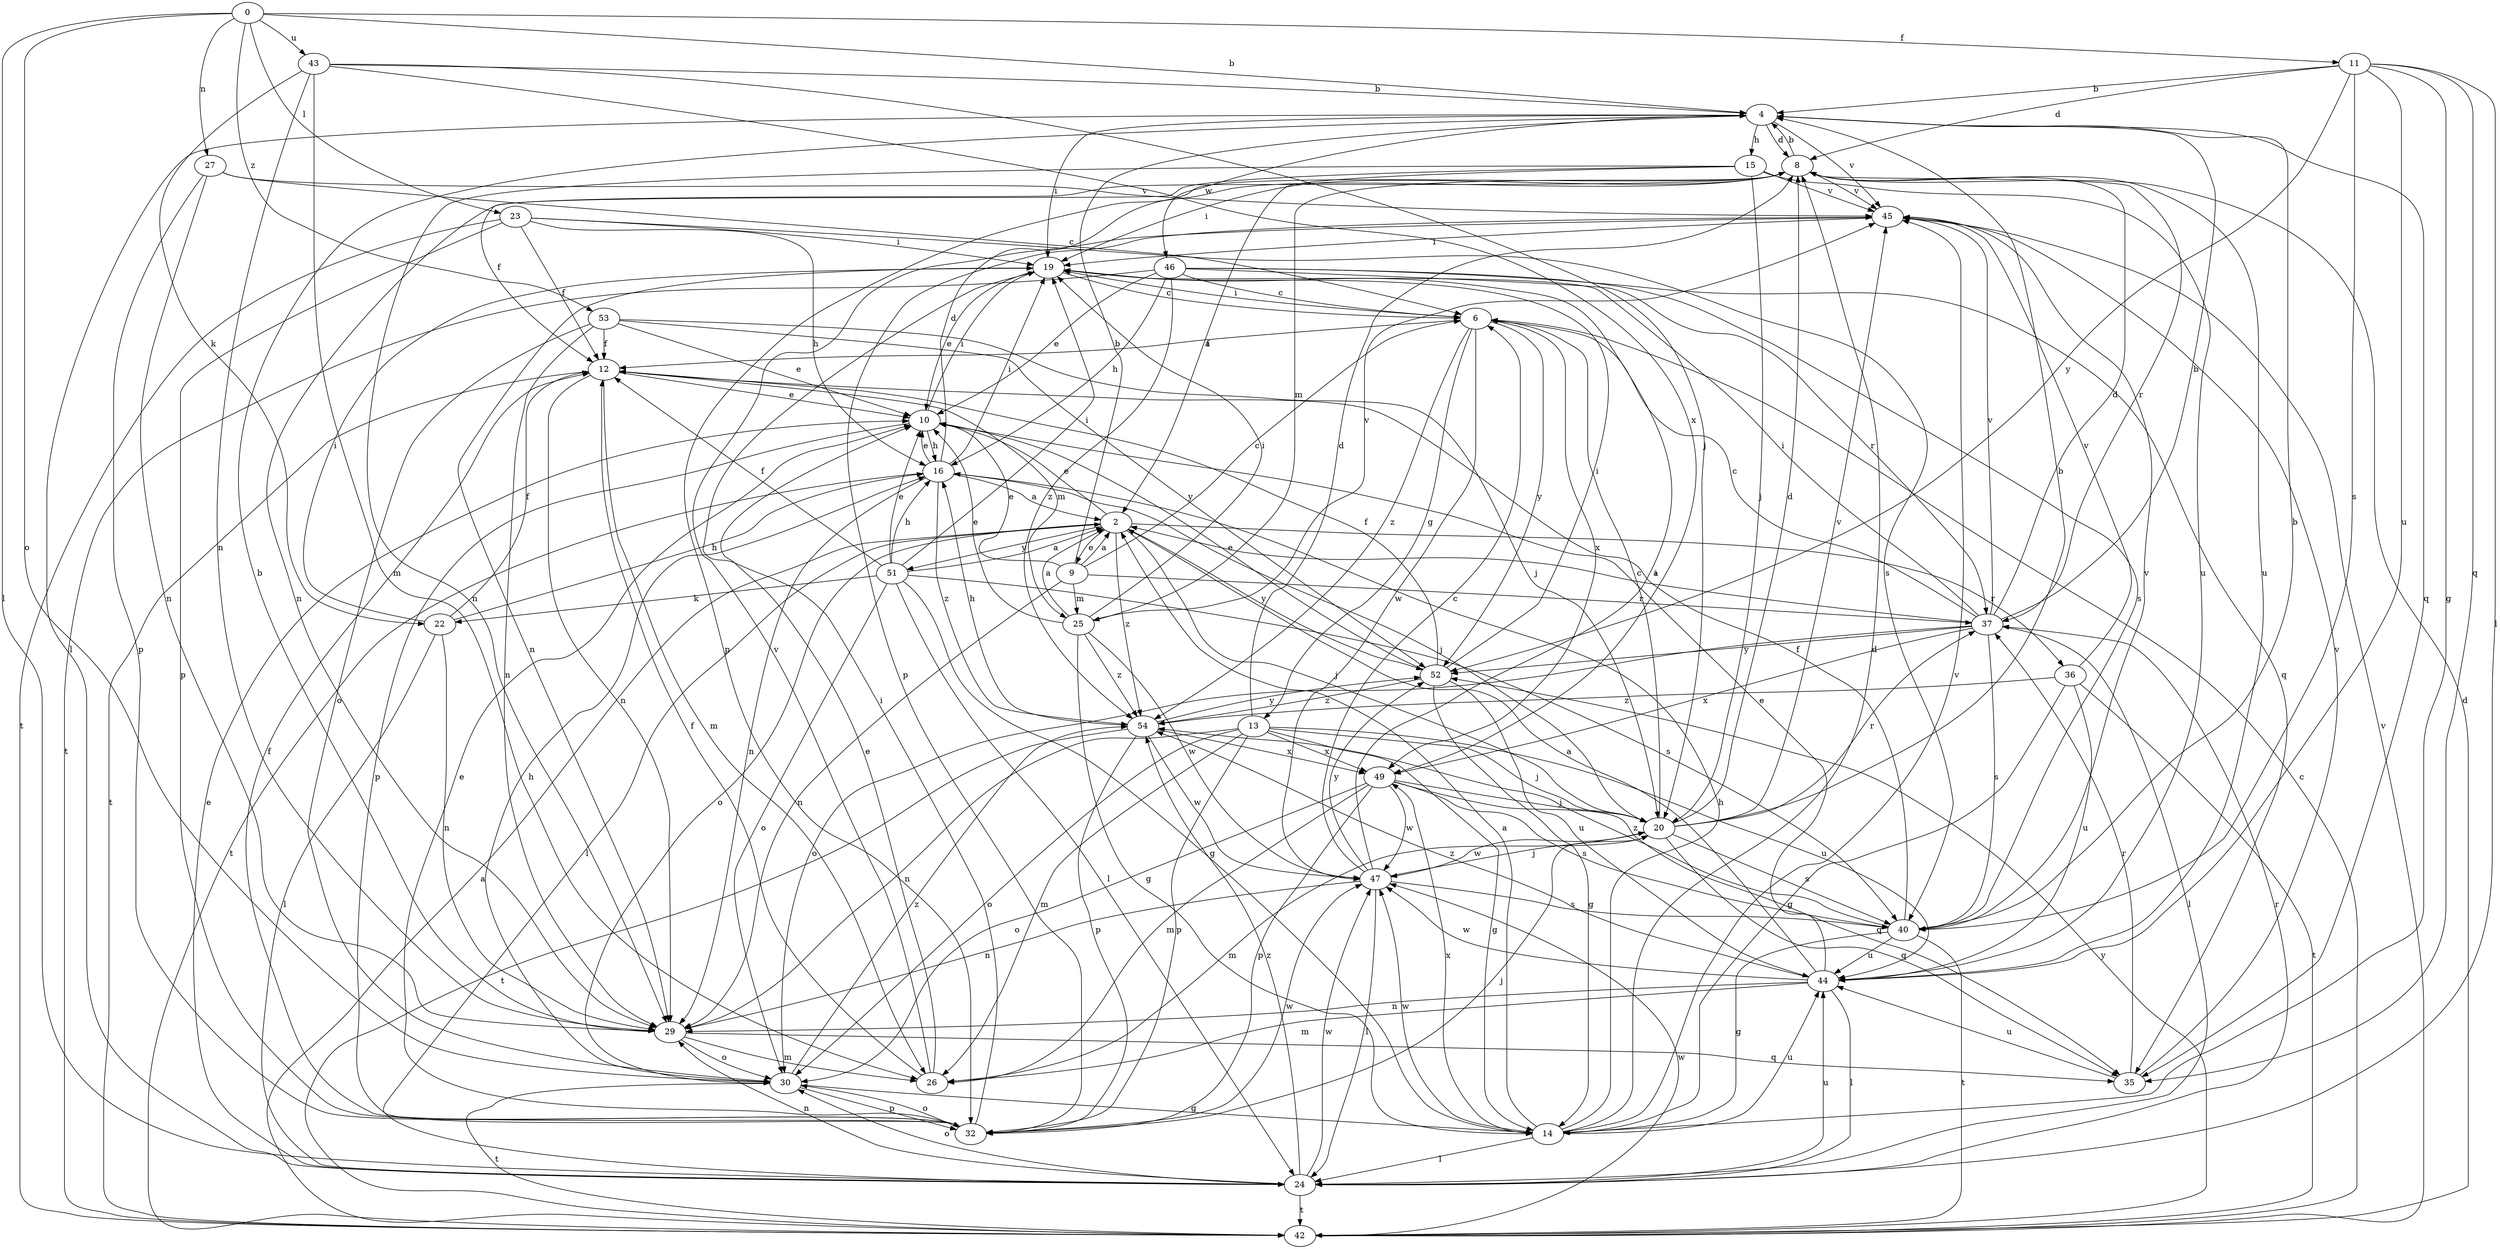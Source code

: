 strict digraph  {
0;
2;
4;
6;
8;
9;
10;
11;
12;
13;
14;
15;
16;
19;
20;
22;
23;
24;
25;
26;
27;
29;
30;
32;
35;
36;
37;
40;
42;
43;
44;
45;
46;
47;
49;
51;
52;
53;
54;
0 -> 4  [label=b];
0 -> 11  [label=f];
0 -> 23  [label=l];
0 -> 24  [label=l];
0 -> 27  [label=n];
0 -> 30  [label=o];
0 -> 43  [label=u];
0 -> 53  [label=z];
2 -> 9  [label=e];
2 -> 10  [label=e];
2 -> 20  [label=j];
2 -> 24  [label=l];
2 -> 30  [label=o];
2 -> 36  [label=r];
2 -> 51  [label=y];
2 -> 52  [label=y];
2 -> 54  [label=z];
4 -> 8  [label=d];
4 -> 15  [label=h];
4 -> 19  [label=i];
4 -> 24  [label=l];
4 -> 35  [label=q];
4 -> 45  [label=v];
4 -> 46  [label=w];
6 -> 12  [label=f];
6 -> 13  [label=g];
6 -> 19  [label=i];
6 -> 47  [label=w];
6 -> 49  [label=x];
6 -> 52  [label=y];
6 -> 54  [label=z];
8 -> 4  [label=b];
8 -> 19  [label=i];
8 -> 25  [label=m];
8 -> 29  [label=n];
8 -> 32  [label=p];
8 -> 37  [label=r];
8 -> 44  [label=u];
8 -> 45  [label=v];
9 -> 2  [label=a];
9 -> 4  [label=b];
9 -> 6  [label=c];
9 -> 10  [label=e];
9 -> 25  [label=m];
9 -> 29  [label=n];
9 -> 37  [label=r];
10 -> 16  [label=h];
10 -> 19  [label=i];
10 -> 32  [label=p];
11 -> 4  [label=b];
11 -> 8  [label=d];
11 -> 14  [label=g];
11 -> 24  [label=l];
11 -> 35  [label=q];
11 -> 40  [label=s];
11 -> 44  [label=u];
11 -> 52  [label=y];
12 -> 10  [label=e];
12 -> 25  [label=m];
12 -> 26  [label=m];
12 -> 29  [label=n];
12 -> 42  [label=t];
13 -> 8  [label=d];
13 -> 14  [label=g];
13 -> 20  [label=j];
13 -> 26  [label=m];
13 -> 29  [label=n];
13 -> 30  [label=o];
13 -> 32  [label=p];
13 -> 44  [label=u];
13 -> 49  [label=x];
14 -> 2  [label=a];
14 -> 8  [label=d];
14 -> 16  [label=h];
14 -> 24  [label=l];
14 -> 44  [label=u];
14 -> 45  [label=v];
14 -> 47  [label=w];
14 -> 49  [label=x];
15 -> 2  [label=a];
15 -> 12  [label=f];
15 -> 20  [label=j];
15 -> 29  [label=n];
15 -> 44  [label=u];
15 -> 45  [label=v];
16 -> 2  [label=a];
16 -> 8  [label=d];
16 -> 10  [label=e];
16 -> 19  [label=i];
16 -> 20  [label=j];
16 -> 29  [label=n];
16 -> 42  [label=t];
16 -> 54  [label=z];
19 -> 6  [label=c];
19 -> 10  [label=e];
19 -> 29  [label=n];
20 -> 4  [label=b];
20 -> 6  [label=c];
20 -> 8  [label=d];
20 -> 26  [label=m];
20 -> 35  [label=q];
20 -> 37  [label=r];
20 -> 40  [label=s];
20 -> 45  [label=v];
20 -> 47  [label=w];
22 -> 12  [label=f];
22 -> 16  [label=h];
22 -> 19  [label=i];
22 -> 24  [label=l];
22 -> 29  [label=n];
23 -> 12  [label=f];
23 -> 16  [label=h];
23 -> 19  [label=i];
23 -> 32  [label=p];
23 -> 40  [label=s];
23 -> 42  [label=t];
24 -> 10  [label=e];
24 -> 29  [label=n];
24 -> 30  [label=o];
24 -> 37  [label=r];
24 -> 42  [label=t];
24 -> 44  [label=u];
24 -> 47  [label=w];
24 -> 54  [label=z];
25 -> 2  [label=a];
25 -> 10  [label=e];
25 -> 14  [label=g];
25 -> 19  [label=i];
25 -> 45  [label=v];
25 -> 47  [label=w];
25 -> 54  [label=z];
26 -> 10  [label=e];
26 -> 12  [label=f];
26 -> 45  [label=v];
27 -> 6  [label=c];
27 -> 29  [label=n];
27 -> 32  [label=p];
27 -> 45  [label=v];
29 -> 4  [label=b];
29 -> 26  [label=m];
29 -> 30  [label=o];
29 -> 35  [label=q];
30 -> 14  [label=g];
30 -> 16  [label=h];
30 -> 32  [label=p];
30 -> 42  [label=t];
30 -> 54  [label=z];
32 -> 10  [label=e];
32 -> 12  [label=f];
32 -> 19  [label=i];
32 -> 20  [label=j];
32 -> 30  [label=o];
32 -> 47  [label=w];
35 -> 37  [label=r];
35 -> 44  [label=u];
35 -> 45  [label=v];
36 -> 14  [label=g];
36 -> 42  [label=t];
36 -> 44  [label=u];
36 -> 45  [label=v];
36 -> 54  [label=z];
37 -> 2  [label=a];
37 -> 4  [label=b];
37 -> 6  [label=c];
37 -> 8  [label=d];
37 -> 19  [label=i];
37 -> 24  [label=l];
37 -> 30  [label=o];
37 -> 40  [label=s];
37 -> 45  [label=v];
37 -> 49  [label=x];
37 -> 52  [label=y];
40 -> 4  [label=b];
40 -> 12  [label=f];
40 -> 14  [label=g];
40 -> 42  [label=t];
40 -> 44  [label=u];
40 -> 45  [label=v];
40 -> 54  [label=z];
42 -> 2  [label=a];
42 -> 6  [label=c];
42 -> 8  [label=d];
42 -> 45  [label=v];
42 -> 47  [label=w];
42 -> 52  [label=y];
43 -> 4  [label=b];
43 -> 20  [label=j];
43 -> 22  [label=k];
43 -> 26  [label=m];
43 -> 29  [label=n];
43 -> 49  [label=x];
44 -> 2  [label=a];
44 -> 10  [label=e];
44 -> 24  [label=l];
44 -> 26  [label=m];
44 -> 29  [label=n];
44 -> 47  [label=w];
44 -> 54  [label=z];
45 -> 19  [label=i];
45 -> 32  [label=p];
46 -> 6  [label=c];
46 -> 10  [label=e];
46 -> 16  [label=h];
46 -> 35  [label=q];
46 -> 37  [label=r];
46 -> 40  [label=s];
46 -> 42  [label=t];
46 -> 54  [label=z];
47 -> 6  [label=c];
47 -> 19  [label=i];
47 -> 20  [label=j];
47 -> 24  [label=l];
47 -> 29  [label=n];
47 -> 40  [label=s];
47 -> 52  [label=y];
49 -> 20  [label=j];
49 -> 26  [label=m];
49 -> 30  [label=o];
49 -> 32  [label=p];
49 -> 35  [label=q];
49 -> 40  [label=s];
49 -> 47  [label=w];
51 -> 2  [label=a];
51 -> 10  [label=e];
51 -> 12  [label=f];
51 -> 14  [label=g];
51 -> 16  [label=h];
51 -> 19  [label=i];
51 -> 22  [label=k];
51 -> 24  [label=l];
51 -> 30  [label=o];
51 -> 40  [label=s];
52 -> 10  [label=e];
52 -> 12  [label=f];
52 -> 14  [label=g];
52 -> 19  [label=i];
52 -> 44  [label=u];
52 -> 54  [label=z];
53 -> 10  [label=e];
53 -> 12  [label=f];
53 -> 20  [label=j];
53 -> 29  [label=n];
53 -> 30  [label=o];
53 -> 52  [label=y];
54 -> 16  [label=h];
54 -> 32  [label=p];
54 -> 42  [label=t];
54 -> 47  [label=w];
54 -> 49  [label=x];
54 -> 52  [label=y];
}

